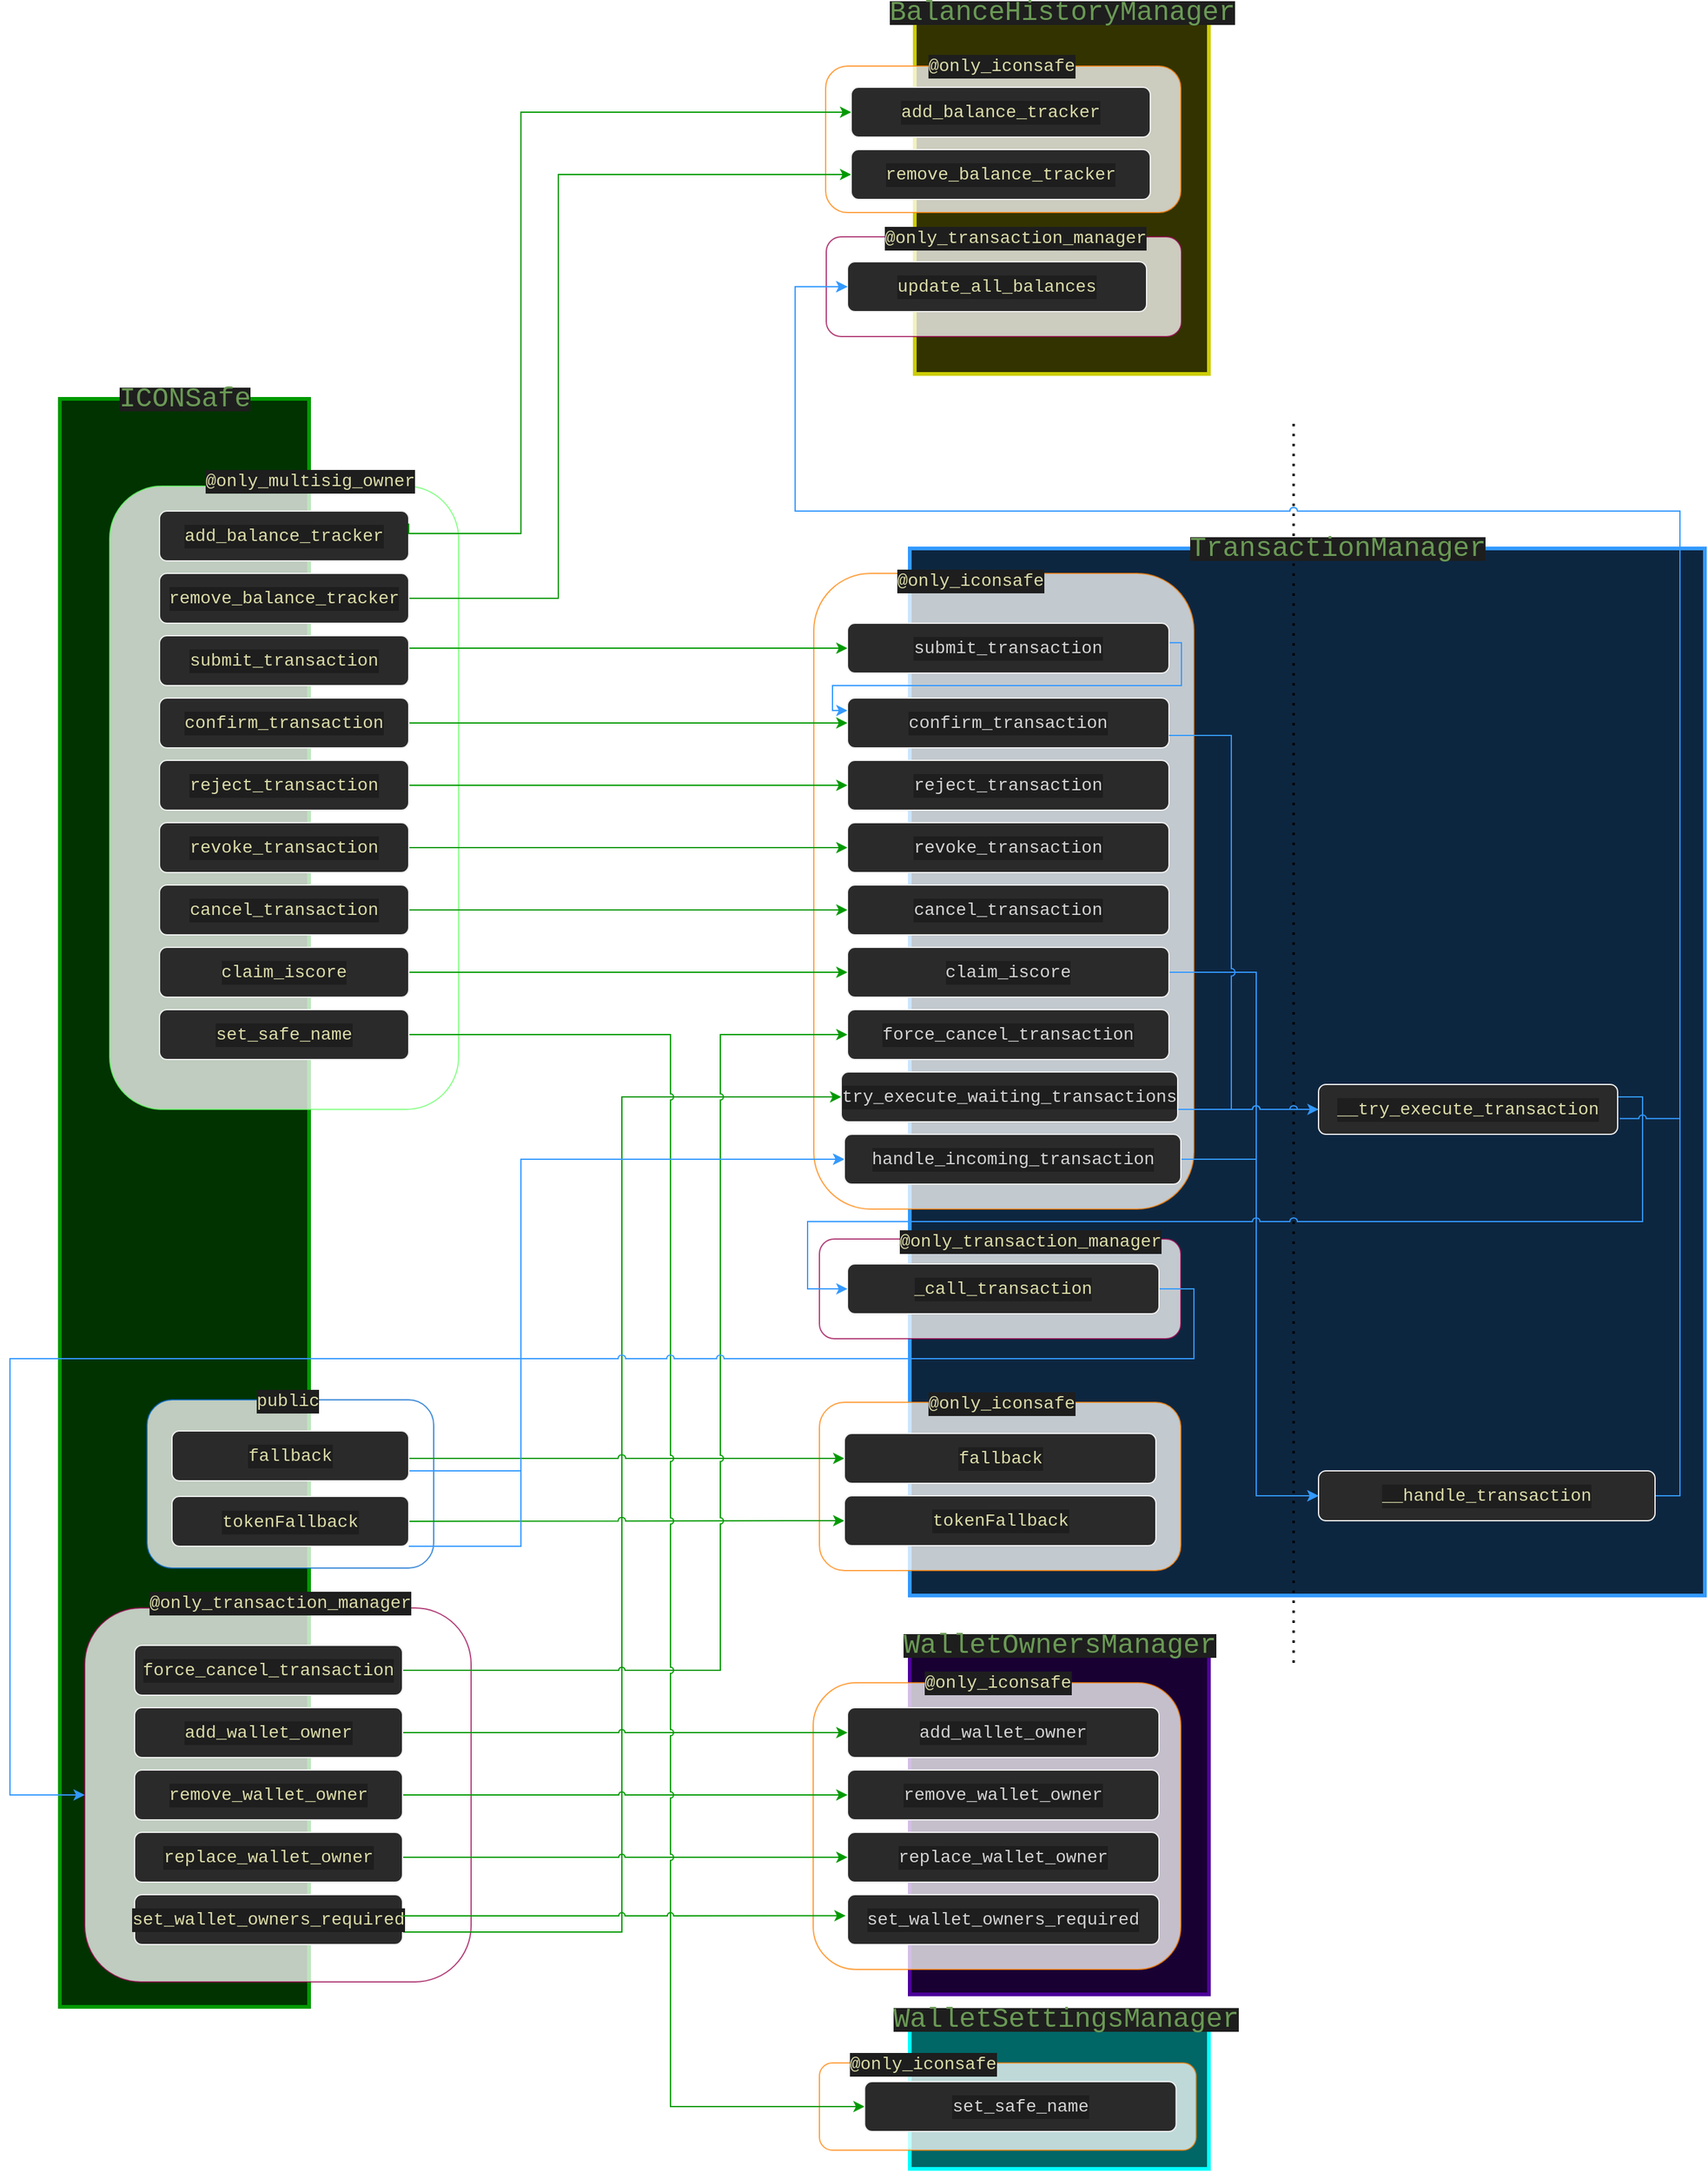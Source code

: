 <mxfile version="14.3.0" type="device"><diagram id="3PLx6Z9ezCaExIfPSAPc" name="Page-1"><mxGraphModel dx="2858" dy="1090" grid="1" gridSize="10" guides="1" tooltips="1" connect="1" arrows="1" fold="1" page="1" pageScale="1" pageWidth="827" pageHeight="1169" math="0" shadow="0"><root><mxCell id="0"/><mxCell id="1" parent="0"/><mxCell id="4PgY4dzbG93EvaSsA1dS-1" value="" style="rounded=0;whiteSpace=wrap;html=1;strokeWidth=3;strokeColor=#009900;fillColor=#003300;" parent="1" vertex="1"><mxGeometry x="-70" y="610" width="200" height="1290" as="geometry"/></mxCell><mxCell id="KZ_YXVSTUZwmp1JIimxq-43" value="" style="rounded=1;whiteSpace=wrap;html=1;strokeColor=#99004D;opacity=75;" parent="1" vertex="1"><mxGeometry x="-50" y="1580" width="310" height="300" as="geometry"/></mxCell><mxCell id="4PgY4dzbG93EvaSsA1dS-7" value="" style="rounded=0;whiteSpace=wrap;html=1;strokeWidth=3;strokeColor=#3399FF;fillColor=#0D2640;" parent="1" vertex="1"><mxGeometry x="612" y="730" width="638" height="840" as="geometry"/></mxCell><mxCell id="KZ_YXVSTUZwmp1JIimxq-134" value="" style="rounded=1;whiteSpace=wrap;html=1;glass=0;opacity=75;strokeColor=#FF8000;" parent="1" vertex="1"><mxGeometry x="535" y="750" width="305" height="510" as="geometry"/></mxCell><mxCell id="y7BkirRc9wVyZF2SF21w-3" style="edgeStyle=orthogonalEdgeStyle;rounded=0;orthogonalLoop=1;jettySize=auto;html=1;entryX=0;entryY=0.5;entryDx=0;entryDy=0;strokeColor=#009900;" parent="1" source="KZ_YXVSTUZwmp1JIimxq-83" target="y7BkirRc9wVyZF2SF21w-2" edge="1"><mxGeometry relative="1" as="geometry"><Array as="points"><mxPoint x="381" y="1840"/><mxPoint x="381" y="1170"/></Array></mxGeometry></mxCell><mxCell id="KZ_YXVSTUZwmp1JIimxq-86" value="" style="rounded=0;whiteSpace=wrap;html=1;strokeWidth=3;fillColor=#006666;strokeColor=#00FFFF;" parent="1" vertex="1"><mxGeometry x="612" y="1910" width="240" height="120" as="geometry"/></mxCell><mxCell id="KZ_YXVSTUZwmp1JIimxq-148" value="" style="rounded=1;whiteSpace=wrap;html=1;glass=0;opacity=75;strokeColor=#FF8000;" parent="1" vertex="1"><mxGeometry x="539.5" y="1945" width="302.25" height="70" as="geometry"/></mxCell><mxCell id="KZ_YXVSTUZwmp1JIimxq-139" value="" style="rounded=1;whiteSpace=wrap;html=1;strokeColor=#0066CC;opacity=75;" parent="1" vertex="1"><mxGeometry y="1413" width="230" height="135" as="geometry"/></mxCell><mxCell id="KZ_YXVSTUZwmp1JIimxq-67" value="" style="rounded=0;whiteSpace=wrap;html=1;strokeWidth=3;fontColor=#ffffff;strokeColor=#4C0099;fillColor=#190033;" parent="1" vertex="1"><mxGeometry x="612" y="1610" width="240" height="280" as="geometry"/></mxCell><mxCell id="KZ_YXVSTUZwmp1JIimxq-137" value="" style="rounded=1;whiteSpace=wrap;html=1;glass=0;opacity=75;strokeColor=#FF8000;" parent="1" vertex="1"><mxGeometry x="534.5" y="1640" width="295" height="230" as="geometry"/></mxCell><mxCell id="KZ_YXVSTUZwmp1JIimxq-138" value="&lt;div style=&quot;color: rgb(212 , 212 , 212) ; background-color: rgb(30 , 30 , 30) ; font-family: &amp;#34;consolas&amp;#34; , &amp;#34;courier new&amp;#34; , monospace ; font-weight: normal ; font-size: 14px ; line-height: 19px&quot;&gt;&lt;div&gt;&lt;span style=&quot;color: #dcdcaa&quot;&gt;@only_iconsafe&lt;/span&gt;&lt;/div&gt;&lt;/div&gt;" style="text;whiteSpace=wrap;html=1;" parent="1" vertex="1"><mxGeometry x="621.75" y="1624" width="130.5" height="30" as="geometry"/></mxCell><mxCell id="KZ_YXVSTUZwmp1JIimxq-129" value="" style="rounded=1;whiteSpace=wrap;html=1;opacity=75;strokeColor=#FF8000;" parent="1" vertex="1"><mxGeometry x="539.5" y="1415" width="290" height="135" as="geometry"/></mxCell><mxCell id="KZ_YXVSTUZwmp1JIimxq-122" value="" style="rounded=1;whiteSpace=wrap;html=1;strokeColor=#99004D;opacity=75;" parent="1" vertex="1"><mxGeometry x="539.5" y="1284" width="290" height="80" as="geometry"/></mxCell><mxCell id="KZ_YXVSTUZwmp1JIimxq-26" value="" style="rounded=0;whiteSpace=wrap;html=1;strokeWidth=3;fillColor=#333300;strokeColor=#CCCC00;" parent="1" vertex="1"><mxGeometry x="616" y="300" width="236" height="290" as="geometry"/></mxCell><mxCell id="KZ_YXVSTUZwmp1JIimxq-112" value="" style="rounded=1;whiteSpace=wrap;html=1;opacity=75;strokeColor=#FF8000;" parent="1" vertex="1"><mxGeometry x="544.5" y="343" width="285" height="117.5" as="geometry"/></mxCell><mxCell id="KZ_YXVSTUZwmp1JIimxq-102" value="" style="rounded=1;whiteSpace=wrap;html=1;strokeColor=#99004D;opacity=75;" parent="1" vertex="1"><mxGeometry x="545" y="480" width="285" height="80" as="geometry"/></mxCell><mxCell id="KZ_YXVSTUZwmp1JIimxq-27" value="" style="rounded=1;whiteSpace=wrap;html=1;strokeColor=#66FF66;opacity=75;" parent="1" vertex="1"><mxGeometry x="-30" y="680" width="280" height="500" as="geometry"/></mxCell><mxCell id="KZ_YXVSTUZwmp1JIimxq-9" value="&lt;div style=&quot;color: rgb(212, 212, 212); background-color: rgb(30, 30, 30); font-family: &amp;quot;consolas&amp;quot;, &amp;quot;courier new&amp;quot;, monospace; font-weight: normal; font-size: 22px; line-height: 19px;&quot;&gt;&lt;div style=&quot;font-size: 22px;&quot;&gt;&lt;span style=&quot;color: rgb(106, 153, 85); font-size: 22px;&quot;&gt;ICONSafe&lt;/span&gt;&lt;/div&gt;&lt;/div&gt;" style="text;html=1;align=center;verticalAlign=middle;resizable=0;points=[];autosize=1;fontSize=22;" parent="1" vertex="1"><mxGeometry x="-25" y="600" width="110" height="20" as="geometry"/></mxCell><mxCell id="KZ_YXVSTUZwmp1JIimxq-17" style="edgeStyle=orthogonalEdgeStyle;rounded=0;orthogonalLoop=1;jettySize=auto;html=1;entryX=0;entryY=0.5;entryDx=0;entryDy=0;jumpStyle=arc;sketch=0;strokeColor=#009900;exitX=1;exitY=0.5;exitDx=0;exitDy=0;" parent="1" target="KZ_YXVSTUZwmp1JIimxq-131" edge="1" source="KZ_YXVSTUZwmp1JIimxq-140"><mxGeometry relative="1" as="geometry"><mxPoint x="160" y="470" as="sourcePoint"/><Array as="points"><mxPoint x="210" y="1460"/></Array><mxPoint x="569.5" y="90" as="targetPoint"/></mxGeometry></mxCell><mxCell id="KZ_YXVSTUZwmp1JIimxq-24" style="edgeStyle=orthogonalEdgeStyle;rounded=0;orthogonalLoop=1;jettySize=auto;html=1;entryX=0;entryY=0.5;entryDx=0;entryDy=0;jumpStyle=arc;exitX=1;exitY=0.5;exitDx=0;exitDy=0;strokeColor=#009900;" parent="1" source="KZ_YXVSTUZwmp1JIimxq-141" target="KZ_YXVSTUZwmp1JIimxq-130" edge="1"><mxGeometry relative="1" as="geometry"><mxPoint x="162.5" y="565" as="sourcePoint"/><Array as="points"><mxPoint x="240" y="1510"/><mxPoint x="240" y="1510"/></Array><mxPoint x="570" y="215" as="targetPoint"/></mxGeometry></mxCell><mxCell id="KZ_YXVSTUZwmp1JIimxq-25" value="&lt;div style=&quot;color: rgb(212 , 212 , 212) ; background-color: rgb(30 , 30 , 30) ; font-family: &amp;#34;consolas&amp;#34; , &amp;#34;courier new&amp;#34; , monospace ; font-weight: normal ; font-size: 14px ; line-height: 19px&quot;&gt;&lt;div&gt;&lt;span style=&quot;color: #dcdcaa&quot;&gt;add_balance_tracker&lt;/span&gt;&lt;/div&gt;&lt;/div&gt;" style="rounded=1;whiteSpace=wrap;html=1;strokeColor=#f0f0f0;fillColor=#2a2a2a;" parent="1" vertex="1"><mxGeometry x="10" y="700" width="200" height="40" as="geometry"/></mxCell><mxCell id="KZ_YXVSTUZwmp1JIimxq-28" value="&lt;div style=&quot;color: rgb(212 , 212 , 212) ; background-color: rgb(30 , 30 , 30) ; font-family: &amp;#34;consolas&amp;#34; , &amp;#34;courier new&amp;#34; , monospace ; font-weight: normal ; font-size: 14px ; line-height: 19px&quot;&gt;&lt;div&gt;&lt;span style=&quot;color: #dcdcaa&quot;&gt;@only_multisig_owner&lt;/span&gt;&lt;/div&gt;&lt;/div&gt;" style="text;whiteSpace=wrap;html=1;" parent="1" vertex="1"><mxGeometry x="45" y="660" width="180" height="30" as="geometry"/></mxCell><mxCell id="KZ_YXVSTUZwmp1JIimxq-31" value="&lt;div&gt;&lt;div style=&quot;color: rgb(212 , 212 , 212) ; background-color: rgb(30 , 30 , 30) ; font-family: &amp;#34;consolas&amp;#34; , &amp;#34;courier new&amp;#34; , monospace ; font-weight: normal ; font-size: 14px ; line-height: 19px&quot;&gt;&lt;div&gt;&lt;div style=&quot;color: rgb(212 , 212 , 212) ; background-color: rgb(30 , 30 , 30) ; font-family: &amp;#34;consolas&amp;#34; , &amp;#34;courier new&amp;#34; , monospace ; font-weight: normal ; font-size: 14px ; line-height: 19px&quot;&gt;&lt;div&gt;&lt;span style=&quot;color: #dcdcaa&quot;&gt;add_balance_tracker&lt;/span&gt;&lt;/div&gt;&lt;/div&gt;&lt;/div&gt;&lt;/div&gt;&lt;/div&gt;" style="rounded=1;whiteSpace=wrap;html=1;strokeColor=#f0f0f0;fillColor=#2a2a2a;" parent="1" vertex="1"><mxGeometry x="565" y="360" width="240" height="40" as="geometry"/></mxCell><mxCell id="KZ_YXVSTUZwmp1JIimxq-37" style="edgeStyle=orthogonalEdgeStyle;rounded=0;orthogonalLoop=1;jettySize=auto;html=1;exitX=1;exitY=0.25;exitDx=0;exitDy=0;entryX=0;entryY=0.5;entryDx=0;entryDy=0;jumpStyle=arc;sketch=0;strokeColor=#009900;" parent="1" source="KZ_YXVSTUZwmp1JIimxq-25" target="KZ_YXVSTUZwmp1JIimxq-31" edge="1"><mxGeometry relative="1" as="geometry"><mxPoint x="239.35" y="708.1" as="sourcePoint"/><mxPoint x="520" y="510" as="targetPoint"/><Array as="points"><mxPoint x="210" y="718"/><mxPoint x="300" y="718"/><mxPoint x="300" y="380"/></Array></mxGeometry></mxCell><mxCell id="KZ_YXVSTUZwmp1JIimxq-40" style="edgeStyle=orthogonalEdgeStyle;rounded=0;sketch=0;jumpStyle=arc;jumpSize=5;orthogonalLoop=1;jettySize=auto;html=1;entryX=0;entryY=0.5;entryDx=0;entryDy=0;startArrow=none;startFill=0;targetPerimeterSpacing=0;strokeWidth=1;shadow=0;exitX=1;exitY=0.5;exitDx=0;exitDy=0;strokeColor=#009900;" parent="1" source="KZ_YXVSTUZwmp1JIimxq-38" target="KZ_YXVSTUZwmp1JIimxq-39" edge="1"><mxGeometry relative="1" as="geometry"><Array as="points"><mxPoint x="330" y="770"/><mxPoint x="330" y="430"/></Array></mxGeometry></mxCell><mxCell id="KZ_YXVSTUZwmp1JIimxq-38" value="&lt;div style=&quot;color: rgb(212 , 212 , 212) ; background-color: rgb(30 , 30 , 30) ; font-family: &amp;#34;consolas&amp;#34; , &amp;#34;courier new&amp;#34; , monospace ; font-weight: normal ; font-size: 14px ; line-height: 19px&quot;&gt;&lt;div&gt;&lt;div style=&quot;color: rgb(212 , 212 , 212) ; background-color: rgb(30 , 30 , 30) ; font-family: &amp;#34;consolas&amp;#34; , &amp;#34;courier new&amp;#34; , monospace ; font-weight: normal ; font-size: 14px ; line-height: 19px&quot;&gt;&lt;div&gt;&lt;span style=&quot;color: #dcdcaa&quot;&gt;remove_balance_tracker&lt;/span&gt;&lt;/div&gt;&lt;/div&gt;&lt;/div&gt;&lt;/div&gt;" style="rounded=1;whiteSpace=wrap;html=1;strokeColor=#f0f0f0;fillColor=#2a2a2a;" parent="1" vertex="1"><mxGeometry x="10" y="750" width="200" height="40" as="geometry"/></mxCell><mxCell id="KZ_YXVSTUZwmp1JIimxq-39" value="&lt;div style=&quot;color: rgb(212 , 212 , 212) ; background-color: rgb(30 , 30 , 30) ; font-family: &amp;#34;consolas&amp;#34; , &amp;#34;courier new&amp;#34; , monospace ; font-weight: normal ; font-size: 14px ; line-height: 19px&quot;&gt;&lt;div&gt;&lt;div style=&quot;color: rgb(212 , 212 , 212) ; background-color: rgb(30 , 30 , 30) ; font-family: &amp;#34;consolas&amp;#34; , &amp;#34;courier new&amp;#34; , monospace ; font-weight: normal ; font-size: 14px ; line-height: 19px&quot;&gt;&lt;div&gt;&lt;span style=&quot;color: #dcdcaa&quot;&gt;remove_balance_tracker&lt;/span&gt;&lt;/div&gt;&lt;/div&gt;&lt;/div&gt;&lt;/div&gt;" style="rounded=1;whiteSpace=wrap;html=1;strokeColor=#f0f0f0;fillColor=#2a2a2a;" parent="1" vertex="1"><mxGeometry x="565" y="410" width="240" height="40" as="geometry"/></mxCell><mxCell id="KZ_YXVSTUZwmp1JIimxq-50" style="edgeStyle=orthogonalEdgeStyle;rounded=0;sketch=0;jumpStyle=arc;jumpSize=5;orthogonalLoop=1;jettySize=auto;html=1;entryX=0;entryY=0.5;entryDx=0;entryDy=0;shadow=0;startArrow=none;startFill=0;targetPerimeterSpacing=0;strokeWidth=1;exitX=1;exitY=0.5;exitDx=0;exitDy=0;strokeColor=#009900;" parent="1" source="KZ_YXVSTUZwmp1JIimxq-42" target="KZ_YXVSTUZwmp1JIimxq-49" edge="1"><mxGeometry relative="1" as="geometry"><Array as="points"><mxPoint x="210" y="810"/></Array></mxGeometry></mxCell><mxCell id="KZ_YXVSTUZwmp1JIimxq-42" value="&lt;div style=&quot;color: rgb(212 , 212 , 212) ; background-color: rgb(30 , 30 , 30) ; font-family: &amp;#34;consolas&amp;#34; , &amp;#34;courier new&amp;#34; , monospace ; font-weight: normal ; font-size: 14px ; line-height: 19px&quot;&gt;&lt;div&gt;&lt;span style=&quot;color: #dcdcaa&quot;&gt;submit_transaction&lt;/span&gt;&lt;/div&gt;&lt;/div&gt;" style="rounded=1;whiteSpace=wrap;html=1;strokeColor=#f0f0f0;fillColor=#2a2a2a;" parent="1" vertex="1"><mxGeometry x="10" y="800" width="200" height="40" as="geometry"/></mxCell><mxCell id="KZ_YXVSTUZwmp1JIimxq-44" value="&lt;div style=&quot;color: rgb(212 , 212 , 212) ; background-color: rgb(30 , 30 , 30) ; font-family: &amp;#34;consolas&amp;#34; , &amp;#34;courier new&amp;#34; , monospace ; font-weight: normal ; font-size: 14px ; line-height: 19px&quot;&gt;&lt;div&gt;&lt;span style=&quot;color: #dcdcaa&quot;&gt;@only_transaction_manager&lt;/span&gt;&lt;/div&gt;&lt;/div&gt;" style="text;whiteSpace=wrap;html=1;" parent="1" vertex="1"><mxGeometry y="1560" width="180" height="30" as="geometry"/></mxCell><mxCell id="KZ_YXVSTUZwmp1JIimxq-47" style="edgeStyle=orthogonalEdgeStyle;rounded=0;sketch=0;jumpStyle=arc;jumpSize=5;orthogonalLoop=1;jettySize=auto;html=1;entryX=0;entryY=0.5;entryDx=0;entryDy=0;shadow=0;startArrow=none;startFill=0;targetPerimeterSpacing=0;strokeWidth=1;strokeColor=#009900;" parent="1" source="KZ_YXVSTUZwmp1JIimxq-45" target="KZ_YXVSTUZwmp1JIimxq-46" edge="1"><mxGeometry relative="1" as="geometry"><Array as="points"><mxPoint x="460" y="1630"/><mxPoint x="460" y="1120"/></Array></mxGeometry></mxCell><mxCell id="KZ_YXVSTUZwmp1JIimxq-45" value="&lt;div style=&quot;color: rgb(212 , 212 , 212) ; background-color: rgb(30 , 30 , 30) ; font-family: &amp;#34;consolas&amp;#34; , &amp;#34;courier new&amp;#34; , monospace ; font-weight: normal ; font-size: 14px ; line-height: 19px&quot;&gt;&lt;div&gt;&lt;div style=&quot;color: rgb(212 , 212 , 212) ; background-color: rgb(30 , 30 , 30) ; font-family: &amp;#34;consolas&amp;#34; , &amp;#34;courier new&amp;#34; , monospace ; font-weight: normal ; font-size: 14px ; line-height: 19px&quot;&gt;&lt;div&gt;&lt;div style=&quot;color: rgb(212 , 212 , 212) ; background-color: rgb(30 , 30 , 30) ; font-family: &amp;#34;consolas&amp;#34; , &amp;#34;courier new&amp;#34; , monospace ; font-weight: normal ; font-size: 14px ; line-height: 19px&quot;&gt;&lt;div&gt;&lt;span style=&quot;color: #dcdcaa&quot;&gt;force_cancel_transaction&lt;/span&gt;&lt;/div&gt;&lt;/div&gt;&lt;/div&gt;&lt;/div&gt;&lt;/div&gt;&lt;/div&gt;" style="rounded=1;whiteSpace=wrap;html=1;strokeColor=#f0f0f0;fillColor=#2a2a2a;" parent="1" vertex="1"><mxGeometry x="-10" y="1610" width="215" height="40" as="geometry"/></mxCell><mxCell id="KZ_YXVSTUZwmp1JIimxq-46" value="&lt;div style=&quot;color: rgb(212 , 212 , 212) ; background-color: rgb(30 , 30 , 30) ; font-family: &amp;#34;consolas&amp;#34; , &amp;#34;courier new&amp;#34; , monospace ; font-weight: normal ; font-size: 14px ; line-height: 19px&quot;&gt;&lt;div&gt;&lt;span style=&quot;color: #d4d4d4&quot;&gt;force_cancel_transaction&lt;/span&gt;&lt;/div&gt;&lt;/div&gt;" style="rounded=1;whiteSpace=wrap;html=1;strokeColor=#f0f0f0;fillColor=#2a2a2a;" parent="1" vertex="1"><mxGeometry x="562" y="1100" width="258" height="40" as="geometry"/></mxCell><mxCell id="KZ_YXVSTUZwmp1JIimxq-49" value="&lt;div style=&quot;color: rgb(212 , 212 , 212) ; background-color: rgb(30 , 30 , 30) ; font-family: &amp;#34;consolas&amp;#34; , &amp;#34;courier new&amp;#34; , monospace ; font-weight: normal ; font-size: 14px ; line-height: 19px&quot;&gt;&lt;div&gt;&lt;span style=&quot;color: #d4d4d4&quot;&gt;submit_transaction&lt;/span&gt;&lt;/div&gt;&lt;/div&gt;" style="rounded=1;whiteSpace=wrap;html=1;strokeColor=#f0f0f0;fillColor=#2a2a2a;" parent="1" vertex="1"><mxGeometry x="562" y="790" width="258" height="40" as="geometry"/></mxCell><mxCell id="KZ_YXVSTUZwmp1JIimxq-54" style="edgeStyle=orthogonalEdgeStyle;rounded=0;sketch=0;jumpStyle=arc;jumpSize=5;orthogonalLoop=1;jettySize=auto;html=1;entryX=0;entryY=0.5;entryDx=0;entryDy=0;shadow=0;startArrow=none;startFill=0;targetPerimeterSpacing=0;strokeWidth=1;exitX=1;exitY=0.5;exitDx=0;exitDy=0;strokeColor=#009900;" parent="1" source="KZ_YXVSTUZwmp1JIimxq-52" target="KZ_YXVSTUZwmp1JIimxq-53" edge="1"><mxGeometry relative="1" as="geometry"><Array as="points"><mxPoint x="470" y="870"/><mxPoint x="470" y="870"/></Array></mxGeometry></mxCell><mxCell id="KZ_YXVSTUZwmp1JIimxq-52" value="&lt;div style=&quot;color: rgb(212 , 212 , 212) ; background-color: rgb(30 , 30 , 30) ; font-family: &amp;#34;consolas&amp;#34; , &amp;#34;courier new&amp;#34; , monospace ; font-weight: normal ; font-size: 14px ; line-height: 19px&quot;&gt;&lt;div&gt;&lt;span style=&quot;color: #dcdcaa&quot;&gt;confirm_transaction&lt;/span&gt;&lt;/div&gt;&lt;/div&gt;" style="rounded=1;whiteSpace=wrap;html=1;strokeColor=#f0f0f0;fillColor=#2a2a2a;" parent="1" vertex="1"><mxGeometry x="10" y="850" width="200" height="40" as="geometry"/></mxCell><mxCell id="KZ_YXVSTUZwmp1JIimxq-136" style="edgeStyle=orthogonalEdgeStyle;rounded=0;sketch=0;jumpStyle=arc;jumpSize=5;orthogonalLoop=1;jettySize=auto;html=1;entryX=0;entryY=0.25;entryDx=0;entryDy=0;shadow=0;startArrow=none;startFill=0;targetPerimeterSpacing=0;strokeWidth=1;exitX=1.002;exitY=0.391;exitDx=0;exitDy=0;exitPerimeter=0;strokeColor=#3399FF;" parent="1" source="KZ_YXVSTUZwmp1JIimxq-49" target="KZ_YXVSTUZwmp1JIimxq-53" edge="1"><mxGeometry relative="1" as="geometry"><Array as="points"><mxPoint x="830" y="806"/><mxPoint x="830" y="840"/><mxPoint x="550" y="840"/><mxPoint x="550" y="860"/></Array></mxGeometry></mxCell><mxCell id="KZ_YXVSTUZwmp1JIimxq-53" value="&lt;div style=&quot;color: rgb(212 , 212 , 212) ; background-color: rgb(30 , 30 , 30) ; font-family: &amp;#34;consolas&amp;#34; , &amp;#34;courier new&amp;#34; , monospace ; font-weight: normal ; font-size: 14px ; line-height: 19px&quot;&gt;&lt;div&gt;&lt;span style=&quot;color: #d4d4d4&quot;&gt;confirm_transaction&lt;/span&gt;&lt;/div&gt;&lt;/div&gt;" style="rounded=1;whiteSpace=wrap;html=1;strokeColor=#f0f0f0;fillColor=#2a2a2a;" parent="1" vertex="1"><mxGeometry x="562" y="850" width="258" height="40" as="geometry"/></mxCell><mxCell id="KZ_YXVSTUZwmp1JIimxq-57" style="edgeStyle=orthogonalEdgeStyle;rounded=0;sketch=0;jumpStyle=arc;jumpSize=5;orthogonalLoop=1;jettySize=auto;html=1;entryX=0;entryY=0.5;entryDx=0;entryDy=0;shadow=0;startArrow=none;startFill=0;targetPerimeterSpacing=0;strokeWidth=1;strokeColor=#009900;" parent="1" source="KZ_YXVSTUZwmp1JIimxq-55" target="KZ_YXVSTUZwmp1JIimxq-56" edge="1"><mxGeometry relative="1" as="geometry"><Array as="points"><mxPoint x="562" y="920"/></Array></mxGeometry></mxCell><mxCell id="KZ_YXVSTUZwmp1JIimxq-55" value="&lt;div style=&quot;color: rgb(212 , 212 , 212) ; background-color: rgb(30 , 30 , 30) ; font-family: &amp;#34;consolas&amp;#34; , &amp;#34;courier new&amp;#34; , monospace ; font-weight: normal ; font-size: 14px ; line-height: 19px&quot;&gt;&lt;div&gt;&lt;span style=&quot;color: #dcdcaa&quot;&gt;reject_transaction&lt;/span&gt;&lt;/div&gt;&lt;/div&gt;" style="rounded=1;whiteSpace=wrap;html=1;strokeColor=#f0f0f0;fillColor=#2a2a2a;" parent="1" vertex="1"><mxGeometry x="10" y="900" width="200" height="40" as="geometry"/></mxCell><mxCell id="KZ_YXVSTUZwmp1JIimxq-56" value="&lt;div style=&quot;color: rgb(212 , 212 , 212) ; background-color: rgb(30 , 30 , 30) ; font-family: &amp;#34;consolas&amp;#34; , &amp;#34;courier new&amp;#34; , monospace ; font-weight: normal ; font-size: 14px ; line-height: 19px&quot;&gt;&lt;div&gt;&lt;span style=&quot;color: #d4d4d4&quot;&gt;reject_transaction&lt;/span&gt;&lt;/div&gt;&lt;/div&gt;" style="rounded=1;whiteSpace=wrap;html=1;strokeColor=#f0f0f0;fillColor=#2a2a2a;" parent="1" vertex="1"><mxGeometry x="562" y="900" width="258" height="40" as="geometry"/></mxCell><mxCell id="KZ_YXVSTUZwmp1JIimxq-60" style="edgeStyle=orthogonalEdgeStyle;rounded=0;sketch=0;jumpStyle=arc;jumpSize=5;orthogonalLoop=1;jettySize=auto;html=1;entryX=0;entryY=0.5;entryDx=0;entryDy=0;shadow=0;startArrow=none;startFill=0;targetPerimeterSpacing=0;strokeWidth=1;strokeColor=#009900;" parent="1" source="KZ_YXVSTUZwmp1JIimxq-58" target="KZ_YXVSTUZwmp1JIimxq-59" edge="1"><mxGeometry relative="1" as="geometry"><Array as="points"><mxPoint x="562" y="970"/></Array></mxGeometry></mxCell><mxCell id="KZ_YXVSTUZwmp1JIimxq-58" value="&lt;div style=&quot;color: rgb(212 , 212 , 212) ; background-color: rgb(30 , 30 , 30) ; font-family: &amp;#34;consolas&amp;#34; , &amp;#34;courier new&amp;#34; , monospace ; font-weight: normal ; font-size: 14px ; line-height: 19px&quot;&gt;&lt;div&gt;&lt;span style=&quot;color: #dcdcaa&quot;&gt;revoke_transaction&lt;/span&gt;&lt;/div&gt;&lt;/div&gt;" style="rounded=1;whiteSpace=wrap;html=1;strokeColor=#f0f0f0;fillColor=#2a2a2a;" parent="1" vertex="1"><mxGeometry x="10" y="950" width="200" height="40" as="geometry"/></mxCell><mxCell id="KZ_YXVSTUZwmp1JIimxq-59" value="&lt;div style=&quot;color: rgb(212 , 212 , 212) ; background-color: rgb(30 , 30 , 30) ; font-family: &amp;#34;consolas&amp;#34; , &amp;#34;courier new&amp;#34; , monospace ; font-weight: normal ; font-size: 14px ; line-height: 19px&quot;&gt;&lt;div&gt;&lt;span style=&quot;color: #d4d4d4&quot;&gt;revoke_transaction&lt;/span&gt;&lt;/div&gt;&lt;/div&gt;" style="rounded=1;whiteSpace=wrap;html=1;strokeColor=#f0f0f0;fillColor=#2a2a2a;" parent="1" vertex="1"><mxGeometry x="562" y="950" width="258" height="40" as="geometry"/></mxCell><mxCell id="KZ_YXVSTUZwmp1JIimxq-63" style="edgeStyle=orthogonalEdgeStyle;rounded=0;sketch=0;jumpStyle=arc;jumpSize=5;orthogonalLoop=1;jettySize=auto;html=1;entryX=0;entryY=0.5;entryDx=0;entryDy=0;shadow=0;startArrow=none;startFill=0;targetPerimeterSpacing=0;strokeWidth=1;strokeColor=#009900;" parent="1" source="KZ_YXVSTUZwmp1JIimxq-61" target="KZ_YXVSTUZwmp1JIimxq-62" edge="1"><mxGeometry relative="1" as="geometry"><Array as="points"><mxPoint x="562" y="1020"/></Array></mxGeometry></mxCell><mxCell id="KZ_YXVSTUZwmp1JIimxq-61" value="&lt;div style=&quot;color: rgb(212 , 212 , 212) ; background-color: rgb(30 , 30 , 30) ; font-family: &amp;#34;consolas&amp;#34; , &amp;#34;courier new&amp;#34; , monospace ; font-weight: normal ; font-size: 14px ; line-height: 19px&quot;&gt;&lt;div&gt;&lt;span style=&quot;color: #dcdcaa&quot;&gt;cancel_transaction&lt;/span&gt;&lt;/div&gt;&lt;/div&gt;" style="rounded=1;whiteSpace=wrap;html=1;strokeColor=#f0f0f0;fillColor=#2a2a2a;" parent="1" vertex="1"><mxGeometry x="10" y="1000" width="200" height="40" as="geometry"/></mxCell><mxCell id="KZ_YXVSTUZwmp1JIimxq-62" value="&lt;div style=&quot;color: rgb(212 , 212 , 212) ; background-color: rgb(30 , 30 , 30) ; font-family: &amp;#34;consolas&amp;#34; , &amp;#34;courier new&amp;#34; , monospace ; font-weight: normal ; font-size: 14px ; line-height: 19px&quot;&gt;&lt;div&gt;&lt;span style=&quot;color: #d4d4d4&quot;&gt;cancel_transaction&lt;/span&gt;&lt;/div&gt;&lt;/div&gt;" style="rounded=1;whiteSpace=wrap;html=1;strokeColor=#f0f0f0;fillColor=#2a2a2a;" parent="1" vertex="1"><mxGeometry x="562" y="1000" width="258" height="40" as="geometry"/></mxCell><mxCell id="KZ_YXVSTUZwmp1JIimxq-66" style="edgeStyle=orthogonalEdgeStyle;rounded=0;sketch=0;jumpStyle=arc;jumpSize=5;orthogonalLoop=1;jettySize=auto;html=1;entryX=0;entryY=0.5;entryDx=0;entryDy=0;shadow=0;startArrow=none;startFill=0;targetPerimeterSpacing=0;strokeWidth=1;strokeColor=#009900;" parent="1" source="KZ_YXVSTUZwmp1JIimxq-64" target="KZ_YXVSTUZwmp1JIimxq-65" edge="1"><mxGeometry relative="1" as="geometry"><Array as="points"><mxPoint x="537" y="1070"/></Array></mxGeometry></mxCell><mxCell id="KZ_YXVSTUZwmp1JIimxq-64" value="&lt;div style=&quot;color: rgb(212 , 212 , 212) ; background-color: rgb(30 , 30 , 30) ; font-family: &amp;#34;consolas&amp;#34; , &amp;#34;courier new&amp;#34; , monospace ; font-weight: normal ; font-size: 14px ; line-height: 19px&quot;&gt;&lt;div&gt;&lt;span style=&quot;color: #dcdcaa&quot;&gt;claim_iscore&lt;/span&gt;&lt;/div&gt;&lt;/div&gt;" style="rounded=1;whiteSpace=wrap;html=1;strokeColor=#f0f0f0;fillColor=#2a2a2a;" parent="1" vertex="1"><mxGeometry x="10" y="1050" width="200" height="40" as="geometry"/></mxCell><mxCell id="AsWDIsjkq9Xguz-HEskx-3" style="edgeStyle=orthogonalEdgeStyle;rounded=0;orthogonalLoop=1;jettySize=auto;html=1;entryX=0;entryY=0.5;entryDx=0;entryDy=0;strokeColor=#3399FF;jumpStyle=none;sketch=0;shadow=0;" edge="1" parent="1" source="KZ_YXVSTUZwmp1JIimxq-65" target="y7BkirRc9wVyZF2SF21w-10"><mxGeometry relative="1" as="geometry"><Array as="points"><mxPoint x="890" y="1070"/><mxPoint x="890" y="1490"/></Array></mxGeometry></mxCell><mxCell id="KZ_YXVSTUZwmp1JIimxq-65" value="&lt;div style=&quot;color: rgb(212 , 212 , 212) ; background-color: rgb(30 , 30 , 30) ; font-family: &amp;#34;consolas&amp;#34; , &amp;#34;courier new&amp;#34; , monospace ; font-weight: normal ; font-size: 14px ; line-height: 19px&quot;&gt;&lt;div&gt;&lt;span style=&quot;color: #d4d4d4&quot;&gt;claim_iscore&lt;/span&gt;&lt;/div&gt;&lt;/div&gt;" style="rounded=1;whiteSpace=wrap;html=1;strokeColor=#f0f0f0;fillColor=#2a2a2a;" parent="1" vertex="1"><mxGeometry x="562" y="1050" width="258" height="40" as="geometry"/></mxCell><mxCell id="KZ_YXVSTUZwmp1JIimxq-68" value="&lt;div style=&quot;color: rgb(212 , 212 , 212) ; background-color: rgb(30 , 30 , 30) ; font-family: &amp;#34;consolas&amp;#34; , &amp;#34;courier new&amp;#34; , monospace ; font-weight: normal ; font-size: 14px ; line-height: 19px&quot;&gt;&lt;div&gt;&lt;span style=&quot;color: #d4d4d4&quot;&gt;add_wallet_owner&lt;/span&gt;&lt;/div&gt;&lt;/div&gt;" style="rounded=1;whiteSpace=wrap;html=1;strokeColor=#f0f0f0;fillColor=#2a2a2a;" parent="1" vertex="1"><mxGeometry x="562" y="1660" width="250" height="40" as="geometry"/></mxCell><mxCell id="KZ_YXVSTUZwmp1JIimxq-69" value="&lt;div style=&quot;color: rgb(212, 212, 212); background-color: rgb(30, 30, 30); font-family: &amp;quot;consolas&amp;quot;, &amp;quot;courier new&amp;quot;, monospace; font-weight: normal; font-size: 22px; line-height: 19px;&quot;&gt;&lt;div style=&quot;font-size: 22px;&quot;&gt;&lt;span style=&quot;color: rgb(106, 153, 85); font-size: 22px;&quot;&gt;WalletOwnersManager&lt;/span&gt;&lt;/div&gt;&lt;/div&gt;" style="text;html=1;align=center;verticalAlign=middle;resizable=0;points=[];autosize=1;fontSize=22;" parent="1" vertex="1"><mxGeometry x="607" y="1600" width="250" height="20" as="geometry"/></mxCell><mxCell id="KZ_YXVSTUZwmp1JIimxq-70" value="&lt;div style=&quot;color: rgb(212 , 212 , 212) ; background-color: rgb(30 , 30 , 30) ; font-family: &amp;#34;consolas&amp;#34; , &amp;#34;courier new&amp;#34; , monospace ; font-weight: normal ; font-size: 14px ; line-height: 19px&quot;&gt;&lt;div&gt;&lt;span style=&quot;color: #d4d4d4&quot;&gt;remove_wallet_owner&lt;/span&gt;&lt;/div&gt;&lt;/div&gt;" style="rounded=1;whiteSpace=wrap;html=1;strokeColor=#f0f0f0;fillColor=#2a2a2a;" parent="1" vertex="1"><mxGeometry x="562" y="1710" width="250" height="40" as="geometry"/></mxCell><mxCell id="KZ_YXVSTUZwmp1JIimxq-71" value="&lt;div style=&quot;color: rgb(212 , 212 , 212) ; background-color: rgb(30 , 30 , 30) ; font-family: &amp;#34;consolas&amp;#34; , &amp;#34;courier new&amp;#34; , monospace ; font-weight: normal ; font-size: 14px ; line-height: 19px&quot;&gt;&lt;div&gt;&lt;span style=&quot;color: #d4d4d4&quot;&gt;replace_wallet_owner&lt;/span&gt;&lt;/div&gt;&lt;/div&gt;" style="rounded=1;whiteSpace=wrap;html=1;strokeColor=#f0f0f0;fillColor=#2a2a2a;" parent="1" vertex="1"><mxGeometry x="562" y="1760" width="250" height="40" as="geometry"/></mxCell><mxCell id="KZ_YXVSTUZwmp1JIimxq-72" value="&lt;div style=&quot;color: rgb(212 , 212 , 212) ; background-color: rgb(30 , 30 , 30) ; font-family: &amp;#34;consolas&amp;#34; , &amp;#34;courier new&amp;#34; , monospace ; font-weight: normal ; font-size: 14px ; line-height: 19px&quot;&gt;&lt;div&gt;&lt;div style=&quot;color: rgb(212 , 212 , 212) ; background-color: rgb(30 , 30 , 30) ; font-family: &amp;#34;consolas&amp;#34; , &amp;#34;courier new&amp;#34; , monospace ; font-weight: normal ; font-size: 14px ; line-height: 19px&quot;&gt;&lt;div&gt;&lt;span style=&quot;color: #d4d4d4&quot;&gt;set_wallet_owners_required&lt;/span&gt;&lt;/div&gt;&lt;/div&gt;&lt;/div&gt;&lt;/div&gt;" style="rounded=1;whiteSpace=wrap;html=1;strokeColor=#f0f0f0;fillColor=#2a2a2a;" parent="1" vertex="1"><mxGeometry x="562" y="1810" width="250" height="40" as="geometry"/></mxCell><mxCell id="KZ_YXVSTUZwmp1JIimxq-78" style="edgeStyle=orthogonalEdgeStyle;rounded=0;sketch=0;jumpStyle=arc;jumpSize=5;orthogonalLoop=1;jettySize=auto;html=1;entryX=0;entryY=0.5;entryDx=0;entryDy=0;shadow=0;startArrow=none;startFill=0;targetPerimeterSpacing=0;strokeWidth=1;strokeColor=#009900;" parent="1" source="KZ_YXVSTUZwmp1JIimxq-77" target="KZ_YXVSTUZwmp1JIimxq-68" edge="1"><mxGeometry relative="1" as="geometry"><Array as="points"><mxPoint x="500" y="1680"/><mxPoint x="500" y="1680"/></Array></mxGeometry></mxCell><mxCell id="KZ_YXVSTUZwmp1JIimxq-77" value="&lt;div style=&quot;color: rgb(212 , 212 , 212) ; background-color: rgb(30 , 30 , 30) ; font-family: &amp;#34;consolas&amp;#34; , &amp;#34;courier new&amp;#34; , monospace ; font-weight: normal ; font-size: 14px ; line-height: 19px&quot;&gt;&lt;div&gt;&lt;span style=&quot;color: #dcdcaa&quot;&gt;add_wallet_owner&lt;/span&gt;&lt;/div&gt;&lt;/div&gt;" style="rounded=1;whiteSpace=wrap;html=1;strokeColor=#f0f0f0;fillColor=#2a2a2a;" parent="1" vertex="1"><mxGeometry x="-10" y="1660" width="215" height="40" as="geometry"/></mxCell><mxCell id="KZ_YXVSTUZwmp1JIimxq-80" style="edgeStyle=orthogonalEdgeStyle;rounded=0;sketch=0;jumpStyle=arc;jumpSize=5;orthogonalLoop=1;jettySize=auto;html=1;entryX=0;entryY=0.5;entryDx=0;entryDy=0;shadow=0;startArrow=none;startFill=0;targetPerimeterSpacing=0;strokeWidth=1;strokeColor=#009900;" parent="1" source="KZ_YXVSTUZwmp1JIimxq-79" target="KZ_YXVSTUZwmp1JIimxq-70" edge="1"><mxGeometry relative="1" as="geometry"><Array as="points"><mxPoint x="500" y="1730"/><mxPoint x="500" y="1730"/></Array></mxGeometry></mxCell><mxCell id="KZ_YXVSTUZwmp1JIimxq-79" value="&lt;div style=&quot;color: rgb(212 , 212 , 212) ; background-color: rgb(30 , 30 , 30) ; font-family: &amp;#34;consolas&amp;#34; , &amp;#34;courier new&amp;#34; , monospace ; font-weight: normal ; font-size: 14px ; line-height: 19px&quot;&gt;&lt;div&gt;&lt;span style=&quot;color: #dcdcaa&quot;&gt;remove_wallet_owner&lt;/span&gt;&lt;/div&gt;&lt;/div&gt;" style="rounded=1;whiteSpace=wrap;html=1;strokeColor=#f0f0f0;fillColor=#2a2a2a;" parent="1" vertex="1"><mxGeometry x="-10" y="1710" width="215" height="40" as="geometry"/></mxCell><mxCell id="KZ_YXVSTUZwmp1JIimxq-82" style="edgeStyle=orthogonalEdgeStyle;rounded=0;sketch=0;jumpStyle=arc;jumpSize=5;orthogonalLoop=1;jettySize=auto;html=1;entryX=0;entryY=0.5;entryDx=0;entryDy=0;shadow=0;startArrow=none;startFill=0;targetPerimeterSpacing=0;strokeWidth=1;strokeColor=#009900;" parent="1" source="KZ_YXVSTUZwmp1JIimxq-81" target="KZ_YXVSTUZwmp1JIimxq-71" edge="1"><mxGeometry relative="1" as="geometry"><Array as="points"><mxPoint x="500" y="1780"/><mxPoint x="500" y="1780"/></Array></mxGeometry></mxCell><mxCell id="KZ_YXVSTUZwmp1JIimxq-81" value="&lt;div style=&quot;color: rgb(212 , 212 , 212) ; background-color: rgb(30 , 30 , 30) ; font-family: &amp;#34;consolas&amp;#34; , &amp;#34;courier new&amp;#34; , monospace ; font-weight: normal ; font-size: 14px ; line-height: 19px&quot;&gt;&lt;div&gt;&lt;span style=&quot;color: #dcdcaa&quot;&gt;replace_wallet_owner&lt;/span&gt;&lt;/div&gt;&lt;/div&gt;" style="rounded=1;whiteSpace=wrap;html=1;strokeColor=#f0f0f0;fillColor=#2a2a2a;" parent="1" vertex="1"><mxGeometry x="-10" y="1760" width="215" height="40" as="geometry"/></mxCell><mxCell id="KZ_YXVSTUZwmp1JIimxq-83" value="&lt;div style=&quot;color: rgb(212 , 212 , 212) ; background-color: rgb(30 , 30 , 30) ; font-family: &amp;#34;consolas&amp;#34; , &amp;#34;courier new&amp;#34; , monospace ; font-weight: normal ; font-size: 14px ; line-height: 19px&quot;&gt;&lt;div&gt;&lt;span style=&quot;color: #dcdcaa&quot;&gt;set_wallet_owners_required&lt;/span&gt;&lt;/div&gt;&lt;/div&gt;" style="rounded=1;whiteSpace=wrap;html=1;strokeColor=#f0f0f0;fillColor=#2a2a2a;" parent="1" vertex="1"><mxGeometry x="-10" y="1810" width="215" height="40" as="geometry"/></mxCell><mxCell id="KZ_YXVSTUZwmp1JIimxq-92" style="edgeStyle=orthogonalEdgeStyle;rounded=0;sketch=0;jumpStyle=arc;jumpSize=5;orthogonalLoop=1;jettySize=auto;html=1;entryX=0;entryY=0.5;entryDx=0;entryDy=0;shadow=0;startArrow=none;startFill=0;targetPerimeterSpacing=0;strokeWidth=1;strokeColor=#009900;" parent="1" source="KZ_YXVSTUZwmp1JIimxq-85" target="KZ_YXVSTUZwmp1JIimxq-87" edge="1"><mxGeometry relative="1" as="geometry"><Array as="points"><mxPoint x="420" y="1120"/><mxPoint x="420" y="1980"/></Array></mxGeometry></mxCell><mxCell id="KZ_YXVSTUZwmp1JIimxq-85" value="&lt;div style=&quot;color: rgb(212 , 212 , 212) ; background-color: rgb(30 , 30 , 30) ; font-family: &amp;#34;consolas&amp;#34; , &amp;#34;courier new&amp;#34; , monospace ; font-weight: normal ; font-size: 14px ; line-height: 19px&quot;&gt;&lt;div&gt;&lt;span style=&quot;color: #dcdcaa&quot;&gt;set_safe_name&lt;/span&gt;&lt;/div&gt;&lt;/div&gt;" style="rounded=1;whiteSpace=wrap;html=1;strokeColor=#f0f0f0;fillColor=#2a2a2a;" parent="1" vertex="1"><mxGeometry x="10" y="1100" width="200" height="40" as="geometry"/></mxCell><mxCell id="KZ_YXVSTUZwmp1JIimxq-87" value="&lt;div style=&quot;color: rgb(212 , 212 , 212) ; background-color: rgb(30 , 30 , 30) ; font-family: &amp;#34;consolas&amp;#34; , &amp;#34;courier new&amp;#34; , monospace ; font-weight: normal ; font-size: 14px ; line-height: 19px&quot;&gt;&lt;div&gt;&lt;span style=&quot;color: #d4d4d4&quot;&gt;set_safe_name&lt;/span&gt;&lt;/div&gt;&lt;/div&gt;" style="rounded=1;whiteSpace=wrap;html=1;strokeColor=#f0f0f0;fillColor=#2a2a2a;" parent="1" vertex="1"><mxGeometry x="575.75" y="1960" width="250" height="40" as="geometry"/></mxCell><mxCell id="KZ_YXVSTUZwmp1JIimxq-88" value="&lt;div style=&quot;color: rgb(212, 212, 212); background-color: rgb(30, 30, 30); font-family: &amp;quot;consolas&amp;quot;, &amp;quot;courier new&amp;quot;, monospace; font-weight: normal; font-size: 22px; line-height: 19px;&quot;&gt;&lt;div style=&quot;font-size: 22px;&quot;&gt;&lt;span style=&quot;color: rgb(106, 153, 85); font-size: 22px;&quot;&gt;WalletSettingsManager&lt;/span&gt;&lt;/div&gt;&lt;/div&gt;" style="text;html=1;align=center;verticalAlign=middle;resizable=0;points=[];autosize=1;fontSize=22;" parent="1" vertex="1"><mxGeometry x="602" y="1900" width="270" height="20" as="geometry"/></mxCell><mxCell id="KZ_YXVSTUZwmp1JIimxq-94" value="&lt;div style=&quot;color: rgb(212, 212, 212); background-color: rgb(30, 30, 30); font-family: &amp;quot;consolas&amp;quot;, &amp;quot;courier new&amp;quot;, monospace; font-weight: normal; font-size: 22px; line-height: 19px;&quot;&gt;&lt;div style=&quot;font-size: 22px;&quot;&gt;&lt;span style=&quot;color: rgb(106, 153, 85); font-size: 22px;&quot;&gt;BalanceHistoryManager&lt;/span&gt;&lt;/div&gt;&lt;/div&gt;" style="text;html=1;align=center;verticalAlign=middle;resizable=0;points=[];autosize=1;fontSize=22;" parent="1" vertex="1"><mxGeometry x="599" y="290" width="270" height="20" as="geometry"/></mxCell><mxCell id="KZ_YXVSTUZwmp1JIimxq-101" value="&lt;div style=&quot;color: rgb(212 , 212 , 212) ; background-color: rgb(30 , 30 , 30) ; font-family: &amp;#34;consolas&amp;#34; , &amp;#34;courier new&amp;#34; , monospace ; font-weight: normal ; font-size: 14px ; line-height: 19px&quot;&gt;&lt;div&gt;&lt;span style=&quot;color: #dcdcaa&quot;&gt;update_all_balances&lt;/span&gt;&lt;/div&gt;&lt;/div&gt;" style="rounded=1;whiteSpace=wrap;html=1;strokeColor=#f0f0f0;fillColor=#2a2a2a;" parent="1" vertex="1"><mxGeometry x="562" y="500" width="240" height="40" as="geometry"/></mxCell><mxCell id="KZ_YXVSTUZwmp1JIimxq-104" value="&lt;div style=&quot;color: rgb(212 , 212 , 212) ; background-color: rgb(30 , 30 , 30) ; font-family: &amp;#34;consolas&amp;#34; , &amp;#34;courier new&amp;#34; , monospace ; font-weight: normal ; font-size: 14px ; line-height: 19px&quot;&gt;&lt;div&gt;&lt;span style=&quot;color: #dcdcaa&quot;&gt;@only_transaction_manager&lt;/span&gt;&lt;/div&gt;&lt;/div&gt;" style="text;whiteSpace=wrap;html=1;" parent="1" vertex="1"><mxGeometry x="590" y="465" width="70" height="30" as="geometry"/></mxCell><mxCell id="KZ_YXVSTUZwmp1JIimxq-113" value="&lt;div style=&quot;color: rgb(212 , 212 , 212) ; background-color: rgb(30 , 30 , 30) ; font-family: &amp;#34;consolas&amp;#34; , &amp;#34;courier new&amp;#34; , monospace ; font-weight: normal ; font-size: 14px ; line-height: 19px&quot;&gt;&lt;div&gt;&lt;span style=&quot;color: #dcdcaa&quot;&gt;@only_iconsafe&lt;/span&gt;&lt;/div&gt;&lt;/div&gt;" style="text;whiteSpace=wrap;html=1;" parent="1" vertex="1"><mxGeometry x="624.5" y="327" width="70" height="30" as="geometry"/></mxCell><mxCell id="KZ_YXVSTUZwmp1JIimxq-123" value="&lt;div style=&quot;color: rgb(212 , 212 , 212) ; background-color: rgb(30 , 30 , 30) ; font-family: &amp;#34;consolas&amp;#34; , &amp;#34;courier new&amp;#34; , monospace ; font-weight: normal ; font-size: 14px ; line-height: 19px&quot;&gt;&lt;div&gt;&lt;div style=&quot;color: rgb(212 , 212 , 212) ; background-color: rgb(30 , 30 , 30) ; font-family: &amp;#34;consolas&amp;#34; , &amp;#34;courier new&amp;#34; , monospace ; font-weight: normal ; font-size: 14px ; line-height: 19px&quot;&gt;&lt;div&gt;&lt;span style=&quot;color: #dcdcaa&quot;&gt;@only_transaction_manager&lt;/span&gt;&lt;br&gt;&lt;/div&gt;&lt;/div&gt;&lt;span style=&quot;color: #dcdcaa&quot;&gt;&lt;/span&gt;&lt;/div&gt;&lt;/div&gt;" style="text;whiteSpace=wrap;html=1;" parent="1" vertex="1"><mxGeometry x="601.5" y="1270" width="68.5" height="30" as="geometry"/></mxCell><mxCell id="y7BkirRc9wVyZF2SF21w-23" style="edgeStyle=orthogonalEdgeStyle;rounded=0;jumpStyle=arc;orthogonalLoop=1;jettySize=auto;html=1;strokeColor=#3399FF;exitX=1;exitY=0.5;exitDx=0;exitDy=0;entryX=0;entryY=0.5;entryDx=0;entryDy=0;" parent="1" source="KZ_YXVSTUZwmp1JIimxq-124" target="KZ_YXVSTUZwmp1JIimxq-43" edge="1"><mxGeometry relative="1" as="geometry"><mxPoint x="-110" y="1740" as="targetPoint"/><Array as="points"><mxPoint x="840" y="1324"/><mxPoint x="840" y="1380"/><mxPoint x="-110" y="1380"/><mxPoint x="-110" y="1730"/></Array></mxGeometry></mxCell><mxCell id="KZ_YXVSTUZwmp1JIimxq-124" value="&lt;div style=&quot;color: rgb(212 , 212 , 212) ; background-color: rgb(30 , 30 , 30) ; font-family: &amp;#34;consolas&amp;#34; , &amp;#34;courier new&amp;#34; , monospace ; font-weight: normal ; font-size: 14px ; line-height: 19px&quot;&gt;&lt;div&gt;&lt;span style=&quot;color: #dcdcaa&quot;&gt;_call_transaction&lt;/span&gt;&lt;/div&gt;&lt;/div&gt;" style="rounded=1;whiteSpace=wrap;html=1;strokeColor=#f0f0f0;fillColor=#2a2a2a;" parent="1" vertex="1"><mxGeometry x="562" y="1304" width="250" height="40" as="geometry"/></mxCell><mxCell id="KZ_YXVSTUZwmp1JIimxq-130" value="&lt;div style=&quot;color: rgb(212 , 212 , 212) ; background-color: rgb(30 , 30 , 30) ; font-family: &amp;#34;consolas&amp;#34; , &amp;#34;courier new&amp;#34; , monospace ; font-weight: normal ; font-size: 14px ; line-height: 19px&quot;&gt;&lt;div&gt;&lt;span style=&quot;color: #dcdcaa&quot;&gt;tokenFallback&lt;/span&gt;&lt;/div&gt;&lt;/div&gt;" style="rounded=1;whiteSpace=wrap;html=1;strokeColor=#f0f0f0;fillColor=#2a2a2a;" parent="1" vertex="1"><mxGeometry x="559.5" y="1490" width="250" height="40" as="geometry"/></mxCell><mxCell id="KZ_YXVSTUZwmp1JIimxq-131" value="&lt;div style=&quot;color: rgb(212 , 212 , 212) ; background-color: rgb(30 , 30 , 30) ; font-family: &amp;#34;consolas&amp;#34; , &amp;#34;courier new&amp;#34; , monospace ; font-weight: normal ; font-size: 14px ; line-height: 19px&quot;&gt;&lt;div&gt;&lt;span style=&quot;color: #dcdcaa&quot;&gt;fallback&lt;/span&gt;&lt;/div&gt;&lt;/div&gt;" style="rounded=1;whiteSpace=wrap;html=1;strokeColor=#f0f0f0;fillColor=#2a2a2a;" parent="1" vertex="1"><mxGeometry x="559.5" y="1440" width="250" height="40" as="geometry"/></mxCell><mxCell id="KZ_YXVSTUZwmp1JIimxq-135" value="&lt;div style=&quot;color: rgb(212 , 212 , 212) ; background-color: rgb(30 , 30 , 30) ; font-family: &amp;#34;consolas&amp;#34; , &amp;#34;courier new&amp;#34; , monospace ; font-weight: normal ; font-size: 14px ; line-height: 19px&quot;&gt;&lt;div&gt;&lt;span style=&quot;color: #dcdcaa&quot;&gt;@only_iconsafe&lt;/span&gt;&lt;/div&gt;&lt;/div&gt;" style="text;whiteSpace=wrap;html=1;" parent="1" vertex="1"><mxGeometry x="599.75" y="740" width="70" height="30" as="geometry"/></mxCell><mxCell id="AsWDIsjkq9Xguz-HEskx-5" style="edgeStyle=orthogonalEdgeStyle;rounded=0;orthogonalLoop=1;jettySize=auto;html=1;entryX=0;entryY=0.5;entryDx=0;entryDy=0;strokeColor=#3399FF;exitX=1;exitY=0.75;exitDx=0;exitDy=0;" edge="1" parent="1" source="KZ_YXVSTUZwmp1JIimxq-140" target="AsWDIsjkq9Xguz-HEskx-4"><mxGeometry relative="1" as="geometry"><Array as="points"><mxPoint x="210" y="1470"/><mxPoint x="300" y="1470"/><mxPoint x="300" y="1220"/></Array></mxGeometry></mxCell><mxCell id="KZ_YXVSTUZwmp1JIimxq-140" value="&lt;div style=&quot;color: rgb(212 , 212 , 212) ; background-color: rgb(30 , 30 , 30) ; font-family: &amp;#34;consolas&amp;#34; , &amp;#34;courier new&amp;#34; , monospace ; font-weight: normal ; font-size: 14px ; line-height: 19px&quot;&gt;&lt;div&gt;&lt;span style=&quot;color: #dcdcaa&quot;&gt;fallback&lt;/span&gt;&lt;/div&gt;&lt;/div&gt;" style="rounded=1;whiteSpace=wrap;html=1;strokeColor=#f0f0f0;fillColor=#2a2a2a;" parent="1" vertex="1"><mxGeometry x="20" y="1438" width="190" height="40" as="geometry"/></mxCell><mxCell id="AsWDIsjkq9Xguz-HEskx-6" style="edgeStyle=orthogonalEdgeStyle;rounded=0;orthogonalLoop=1;jettySize=auto;html=1;entryX=0;entryY=0.5;entryDx=0;entryDy=0;strokeColor=#3399FF;exitX=1;exitY=1;exitDx=0;exitDy=0;" edge="1" parent="1" source="KZ_YXVSTUZwmp1JIimxq-141" target="AsWDIsjkq9Xguz-HEskx-4"><mxGeometry relative="1" as="geometry"><Array as="points"><mxPoint x="300" y="1531"/><mxPoint x="300" y="1220"/></Array></mxGeometry></mxCell><mxCell id="KZ_YXVSTUZwmp1JIimxq-141" value="&lt;div style=&quot;color: rgb(212 , 212 , 212) ; background-color: rgb(30 , 30 , 30) ; font-family: &amp;#34;consolas&amp;#34; , &amp;#34;courier new&amp;#34; , monospace ; font-weight: normal ; font-size: 14px ; line-height: 19px&quot;&gt;&lt;div&gt;&lt;span style=&quot;color: #dcdcaa&quot;&gt;tokenFallback&lt;/span&gt;&lt;/div&gt;&lt;/div&gt;" style="rounded=1;whiteSpace=wrap;html=1;strokeColor=#f0f0f0;fillColor=#2a2a2a;" parent="1" vertex="1"><mxGeometry x="20" y="1490.5" width="190" height="40" as="geometry"/></mxCell><mxCell id="KZ_YXVSTUZwmp1JIimxq-33" value="&lt;div style=&quot;color: rgb(212 , 212 , 212) ; background-color: rgb(30 , 30 , 30) ; font-family: &amp;#34;consolas&amp;#34; , &amp;#34;courier new&amp;#34; , monospace ; font-weight: normal ; font-size: 14px ; line-height: 19px&quot;&gt;&lt;div&gt;&lt;span style=&quot;color: #dcdcaa&quot;&gt;public&lt;br&gt;&lt;/span&gt;&lt;/div&gt;&lt;/div&gt;" style="text;whiteSpace=wrap;html=1;" parent="1" vertex="1"><mxGeometry x="86" y="1398" width="70" height="30" as="geometry"/></mxCell><mxCell id="KZ_YXVSTUZwmp1JIimxq-149" value="&lt;div style=&quot;color: rgb(212 , 212 , 212) ; background-color: rgb(30 , 30 , 30) ; font-family: &amp;#34;consolas&amp;#34; , &amp;#34;courier new&amp;#34; , monospace ; font-weight: normal ; font-size: 14px ; line-height: 19px&quot;&gt;&lt;div&gt;&lt;span style=&quot;color: #dcdcaa&quot;&gt;@only_iconsafe&lt;/span&gt;&lt;/div&gt;&lt;/div&gt;" style="text;whiteSpace=wrap;html=1;" parent="1" vertex="1"><mxGeometry x="562" y="1930" width="130.5" height="30" as="geometry"/></mxCell><mxCell id="y7BkirRc9wVyZF2SF21w-8" style="edgeStyle=orthogonalEdgeStyle;rounded=0;jumpStyle=arc;orthogonalLoop=1;jettySize=auto;html=1;entryX=0;entryY=0.5;entryDx=0;entryDy=0;strokeColor=#3399FF;" parent="1" source="y7BkirRc9wVyZF2SF21w-2" target="y7BkirRc9wVyZF2SF21w-6" edge="1"><mxGeometry relative="1" as="geometry"><Array as="points"><mxPoint x="1020" y="1180"/><mxPoint x="1020" y="1180"/></Array></mxGeometry></mxCell><mxCell id="y7BkirRc9wVyZF2SF21w-2" value="&lt;div style=&quot;color: rgb(212 , 212 , 212) ; background-color: rgb(30 , 30 , 30) ; font-family: &amp;#34;consolas&amp;#34; , &amp;#34;courier new&amp;#34; , monospace ; font-weight: normal ; font-size: 14px ; line-height: 19px&quot;&gt;&lt;div&gt;&lt;span style=&quot;color: #d4d4d4&quot;&gt;try_execute_waiting_transactions&lt;/span&gt;&lt;/div&gt;&lt;/div&gt;" style="rounded=1;whiteSpace=wrap;html=1;strokeColor=#f0f0f0;fillColor=#2a2a2a;" parent="1" vertex="1"><mxGeometry x="557" y="1150" width="270" height="40" as="geometry"/></mxCell><mxCell id="KZ_YXVSTUZwmp1JIimxq-84" style="edgeStyle=orthogonalEdgeStyle;rounded=0;sketch=0;jumpStyle=arc;jumpSize=5;orthogonalLoop=1;jettySize=auto;html=1;entryX=-0.006;entryY=0.423;entryDx=0;entryDy=0;shadow=0;startArrow=none;startFill=0;targetPerimeterSpacing=0;strokeWidth=1;entryPerimeter=0;strokeColor=#009900;" parent="1" source="KZ_YXVSTUZwmp1JIimxq-83" target="KZ_YXVSTUZwmp1JIimxq-72" edge="1"><mxGeometry relative="1" as="geometry"><Array as="points"><mxPoint x="300" y="1827"/><mxPoint x="300" y="1827"/></Array></mxGeometry></mxCell><mxCell id="y7BkirRc9wVyZF2SF21w-5" value="" style="endArrow=none;dashed=1;html=1;dashPattern=1 3;strokeWidth=2;" parent="1" edge="1"><mxGeometry width="50" height="50" relative="1" as="geometry"><mxPoint x="920" y="1624" as="sourcePoint"/><mxPoint x="920" y="624" as="targetPoint"/></mxGeometry></mxCell><mxCell id="y7BkirRc9wVyZF2SF21w-9" style="edgeStyle=orthogonalEdgeStyle;rounded=0;jumpStyle=arc;orthogonalLoop=1;jettySize=auto;html=1;entryX=0;entryY=0.5;entryDx=0;entryDy=0;strokeColor=#3399FF;exitX=1;exitY=0.25;exitDx=0;exitDy=0;" parent="1" source="y7BkirRc9wVyZF2SF21w-6" target="KZ_YXVSTUZwmp1JIimxq-124" edge="1"><mxGeometry relative="1" as="geometry"><Array as="points"><mxPoint x="1200" y="1170"/><mxPoint x="1200" y="1270"/><mxPoint x="530" y="1270"/><mxPoint x="530" y="1324"/></Array></mxGeometry></mxCell><mxCell id="y7BkirRc9wVyZF2SF21w-6" value="&lt;div style=&quot;color: rgb(212 , 212 , 212) ; background-color: rgb(30 , 30 , 30) ; font-family: &amp;#34;consolas&amp;#34; , &amp;#34;courier new&amp;#34; , monospace ; font-weight: normal ; font-size: 14px ; line-height: 19px&quot;&gt;&lt;div&gt;&lt;span style=&quot;color: #dcdcaa&quot;&gt;__try_execute_transaction&lt;/span&gt;&lt;/div&gt;&lt;/div&gt;" style="rounded=1;whiteSpace=wrap;html=1;strokeColor=#f0f0f0;fillColor=#2a2a2a;" parent="1" vertex="1"><mxGeometry x="940" y="1160" width="240" height="40" as="geometry"/></mxCell><mxCell id="y7BkirRc9wVyZF2SF21w-7" style="edgeStyle=orthogonalEdgeStyle;rounded=0;orthogonalLoop=1;jettySize=auto;html=1;entryX=0;entryY=0.5;entryDx=0;entryDy=0;jumpStyle=arc;strokeColor=#3399FF;" parent="1" source="KZ_YXVSTUZwmp1JIimxq-53" target="y7BkirRc9wVyZF2SF21w-6" edge="1"><mxGeometry relative="1" as="geometry"><Array as="points"><mxPoint x="870" y="880"/><mxPoint x="870" y="1180"/></Array></mxGeometry></mxCell><mxCell id="y7BkirRc9wVyZF2SF21w-4" style="edgeStyle=orthogonalEdgeStyle;rounded=0;orthogonalLoop=1;jettySize=auto;html=1;entryX=0;entryY=0.5;entryDx=0;entryDy=0;jumpStyle=arc;strokeColor=#3399FF;exitX=1.007;exitY=0.685;exitDx=0;exitDy=0;exitPerimeter=0;" parent="1" source="y7BkirRc9wVyZF2SF21w-6" target="KZ_YXVSTUZwmp1JIimxq-101" edge="1"><mxGeometry relative="1" as="geometry"><mxPoint x="1340" y="1170" as="sourcePoint"/><Array as="points"><mxPoint x="1230" y="1187"/><mxPoint x="1230" y="700"/><mxPoint x="520" y="700"/><mxPoint x="520" y="520"/></Array></mxGeometry></mxCell><mxCell id="y7BkirRc9wVyZF2SF21w-13" style="edgeStyle=orthogonalEdgeStyle;rounded=0;jumpStyle=arc;orthogonalLoop=1;jettySize=auto;html=1;entryX=0;entryY=0.5;entryDx=0;entryDy=0;strokeColor=#3399FF;exitX=1;exitY=0.5;exitDx=0;exitDy=0;" parent="1" source="y7BkirRc9wVyZF2SF21w-10" target="KZ_YXVSTUZwmp1JIimxq-101" edge="1"><mxGeometry relative="1" as="geometry"><Array as="points"><mxPoint x="1230" y="1490"/><mxPoint x="1230" y="700"/><mxPoint x="520" y="700"/><mxPoint x="520" y="520"/></Array></mxGeometry></mxCell><mxCell id="y7BkirRc9wVyZF2SF21w-10" value="&lt;div style=&quot;color: rgb(212 , 212 , 212) ; background-color: rgb(30 , 30 , 30) ; font-family: &amp;#34;consolas&amp;#34; , &amp;#34;courier new&amp;#34; , monospace ; font-weight: normal ; font-size: 14px ; line-height: 19px&quot;&gt;&lt;div&gt;&lt;span style=&quot;color: #dcdcaa&quot;&gt;__handle_transaction&lt;/span&gt;&lt;/div&gt;&lt;/div&gt;" style="rounded=1;whiteSpace=wrap;html=1;strokeColor=#f0f0f0;fillColor=#2a2a2a;" parent="1" vertex="1"><mxGeometry x="940" y="1470" width="270" height="40" as="geometry"/></mxCell><mxCell id="AsWDIsjkq9Xguz-HEskx-1" value="&lt;div style=&quot;color: rgb(212 , 212 , 212) ; background-color: rgb(30 , 30 , 30) ; font-family: &amp;#34;consolas&amp;#34; , &amp;#34;courier new&amp;#34; , monospace ; font-weight: normal ; font-size: 14px ; line-height: 19px&quot;&gt;&lt;div&gt;&lt;span style=&quot;color: #dcdcaa&quot;&gt;@only_iconsafe&lt;/span&gt;&lt;/div&gt;&lt;/div&gt;" style="text;whiteSpace=wrap;html=1;" vertex="1" parent="1"><mxGeometry x="624.5" y="1400" width="70" height="30" as="geometry"/></mxCell><mxCell id="AsWDIsjkq9Xguz-HEskx-7" style="edgeStyle=orthogonalEdgeStyle;rounded=0;orthogonalLoop=1;jettySize=auto;html=1;entryX=0;entryY=0.5;entryDx=0;entryDy=0;strokeColor=#3399FF;" edge="1" parent="1" source="AsWDIsjkq9Xguz-HEskx-4" target="y7BkirRc9wVyZF2SF21w-10"><mxGeometry relative="1" as="geometry"><Array as="points"><mxPoint x="890" y="1220"/><mxPoint x="890" y="1490"/></Array></mxGeometry></mxCell><mxCell id="AsWDIsjkq9Xguz-HEskx-4" value="&lt;div style=&quot;color: rgb(212 , 212 , 212) ; background-color: rgb(30 , 30 , 30) ; font-family: &amp;#34;consolas&amp;#34; , &amp;#34;courier new&amp;#34; , monospace ; font-weight: normal ; font-size: 14px ; line-height: 19px&quot;&gt;&lt;div&gt;&lt;span style=&quot;color: #d4d4d4&quot;&gt;handle_incoming_transaction&lt;/span&gt;&lt;/div&gt;&lt;/div&gt;" style="rounded=1;whiteSpace=wrap;html=1;strokeColor=#f0f0f0;fillColor=#2a2a2a;" vertex="1" parent="1"><mxGeometry x="559.5" y="1200" width="270" height="40" as="geometry"/></mxCell><mxCell id="KZ_YXVSTUZwmp1JIimxq-12" value="&lt;div style=&quot;color: rgb(212, 212, 212); background-color: rgb(30, 30, 30); font-family: &amp;quot;consolas&amp;quot;, &amp;quot;courier new&amp;quot;, monospace; font-weight: normal; font-size: 22px; line-height: 19px;&quot;&gt;&lt;div style=&quot;font-size: 22px;&quot;&gt;&lt;span style=&quot;color: rgb(106, 153, 85); font-size: 22px;&quot;&gt;TransactionManager&lt;/span&gt;&lt;/div&gt;&lt;/div&gt;" style="text;html=1;align=center;verticalAlign=middle;resizable=0;points=[];autosize=1;fontSize=22;" parent="1" vertex="1"><mxGeometry x="840" y="720" width="230" height="20" as="geometry"/></mxCell></root></mxGraphModel></diagram></mxfile>
